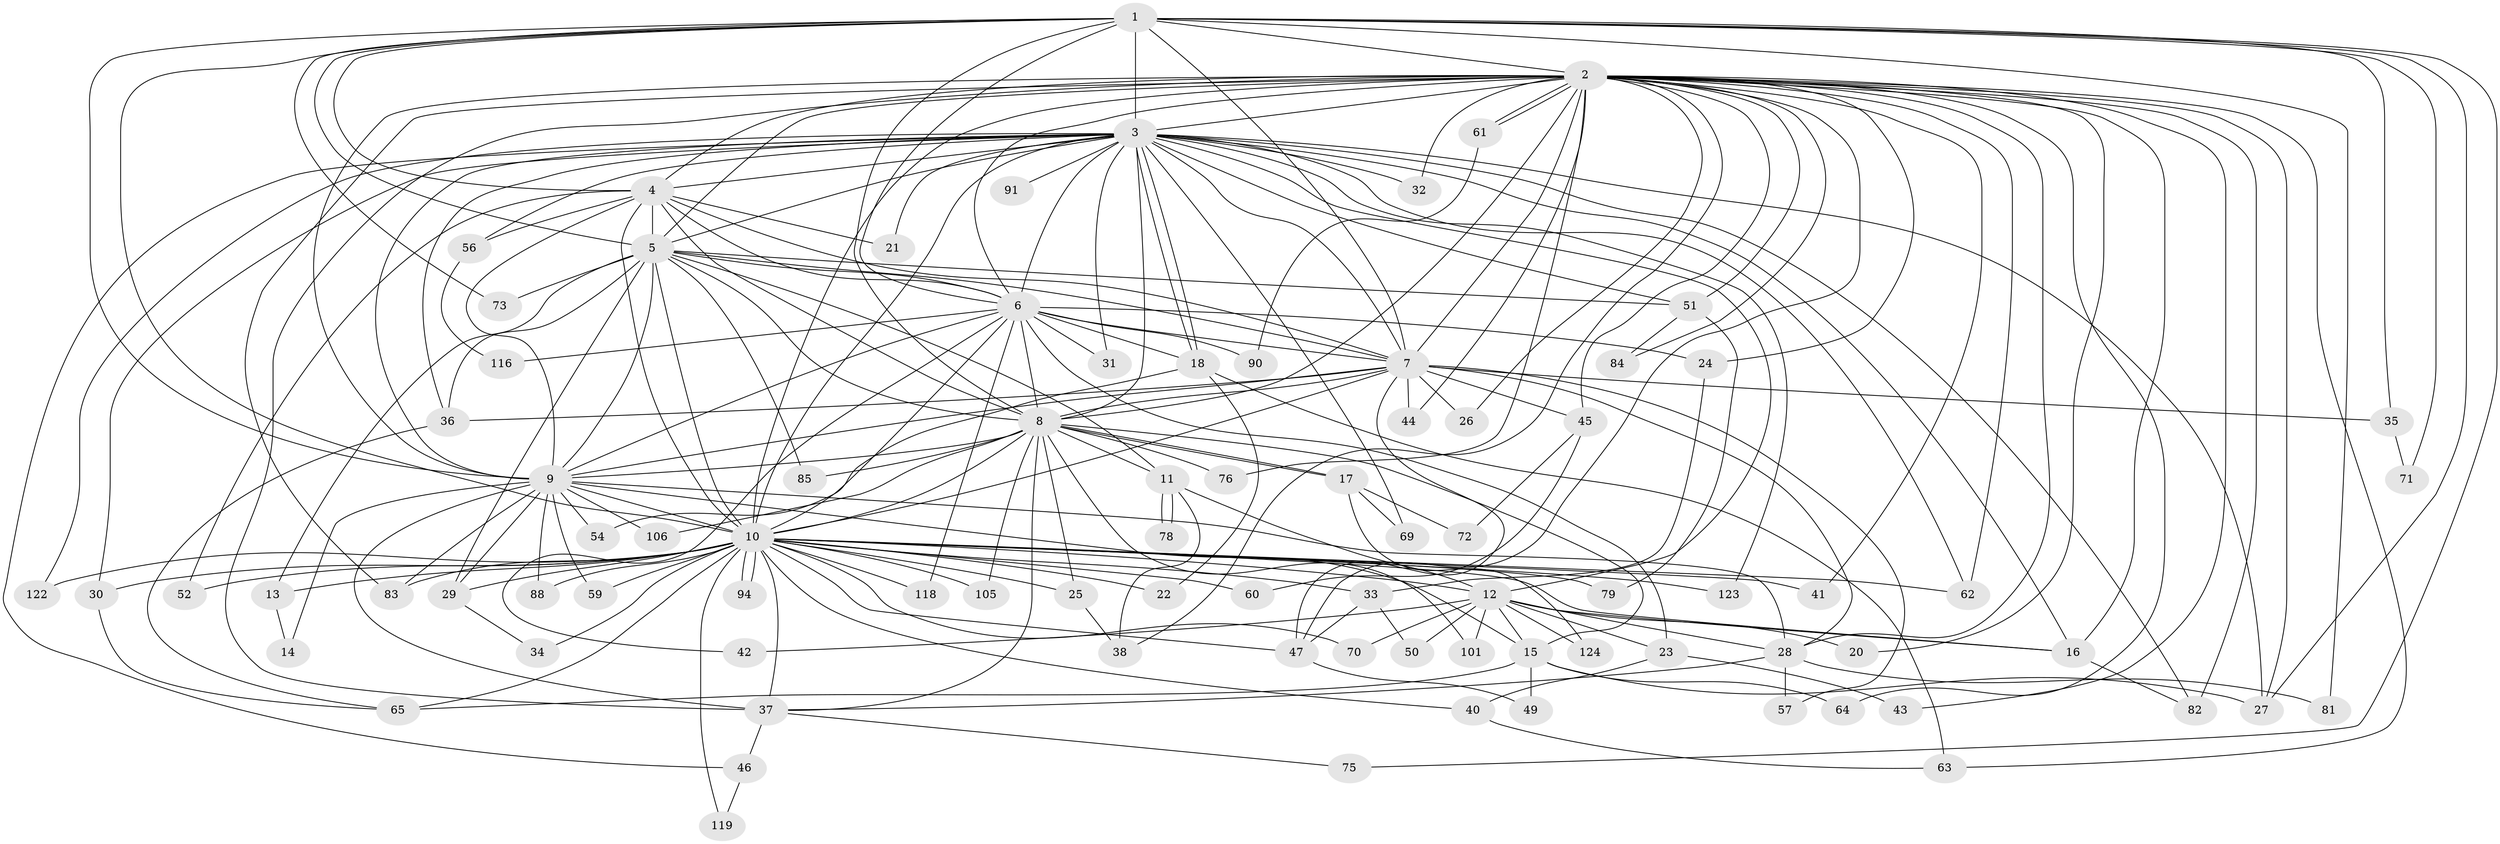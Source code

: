 // original degree distribution, {15: 0.008064516129032258, 41: 0.008064516129032258, 26: 0.008064516129032258, 13: 0.016129032258064516, 18: 0.008064516129032258, 17: 0.008064516129032258, 21: 0.016129032258064516, 20: 0.008064516129032258, 40: 0.008064516129032258, 6: 0.016129032258064516, 3: 0.12096774193548387, 2: 0.6209677419354839, 7: 0.016129032258064516, 5: 0.06451612903225806, 4: 0.07258064516129033}
// Generated by graph-tools (version 1.1) at 2025/17/03/04/25 18:17:57]
// undirected, 86 vertices, 220 edges
graph export_dot {
graph [start="1"]
  node [color=gray90,style=filled];
  1;
  2 [super="+92+95+117+121+113+103"];
  3 [super="+19+67"];
  4 [super="+89"];
  5 [super="+55"];
  6;
  7;
  8;
  9;
  10;
  11;
  12;
  13;
  14;
  15 [super="+39+48"];
  16;
  17;
  18 [super="+97+110"];
  20;
  21;
  22;
  23;
  24;
  25 [super="+53"];
  26;
  27 [super="+114"];
  28 [super="+96+80"];
  29 [super="+100"];
  30;
  31;
  32;
  33;
  34;
  35;
  36 [super="+74+77"];
  37 [super="+66"];
  38;
  40;
  41;
  42;
  43;
  44;
  45 [super="+112"];
  46;
  47 [super="+58+111"];
  49;
  50;
  51 [super="+93"];
  52;
  54;
  56;
  57;
  59;
  60;
  61;
  62 [super="+107"];
  63;
  64;
  65 [super="+68"];
  69;
  70;
  71;
  72;
  73;
  75;
  76;
  78;
  79;
  81;
  82 [super="+98"];
  83 [super="+99+108"];
  84;
  85;
  88;
  90;
  91;
  94;
  101;
  105;
  106;
  116;
  118;
  119;
  122;
  123;
  124;
  1 -- 2;
  1 -- 3;
  1 -- 4;
  1 -- 5;
  1 -- 6;
  1 -- 7;
  1 -- 8;
  1 -- 9;
  1 -- 10;
  1 -- 35;
  1 -- 71;
  1 -- 73;
  1 -- 75;
  1 -- 81;
  1 -- 27;
  2 -- 3 [weight=2];
  2 -- 4;
  2 -- 5;
  2 -- 6;
  2 -- 7 [weight=3];
  2 -- 8 [weight=2];
  2 -- 9 [weight=2];
  2 -- 10 [weight=2];
  2 -- 20;
  2 -- 24;
  2 -- 26;
  2 -- 27;
  2 -- 28;
  2 -- 32;
  2 -- 37 [weight=2];
  2 -- 38;
  2 -- 41;
  2 -- 43;
  2 -- 44;
  2 -- 45;
  2 -- 47;
  2 -- 61;
  2 -- 61;
  2 -- 62;
  2 -- 63;
  2 -- 64;
  2 -- 76;
  2 -- 82;
  2 -- 83;
  2 -- 84;
  2 -- 51;
  2 -- 16;
  3 -- 4;
  3 -- 5;
  3 -- 6;
  3 -- 7;
  3 -- 8;
  3 -- 9;
  3 -- 10;
  3 -- 18 [weight=2];
  3 -- 18;
  3 -- 27;
  3 -- 30;
  3 -- 31;
  3 -- 32;
  3 -- 36;
  3 -- 46;
  3 -- 51;
  3 -- 56;
  3 -- 62;
  3 -- 69;
  3 -- 82;
  3 -- 91 [weight=2];
  3 -- 122;
  3 -- 16;
  3 -- 21;
  3 -- 123;
  3 -- 12;
  4 -- 5 [weight=2];
  4 -- 6;
  4 -- 7;
  4 -- 8;
  4 -- 9;
  4 -- 10;
  4 -- 21;
  4 -- 52;
  4 -- 56;
  5 -- 6;
  5 -- 7 [weight=2];
  5 -- 8;
  5 -- 9;
  5 -- 10;
  5 -- 11;
  5 -- 13;
  5 -- 36;
  5 -- 51;
  5 -- 73;
  5 -- 85;
  5 -- 29 [weight=2];
  6 -- 7;
  6 -- 8;
  6 -- 9;
  6 -- 10;
  6 -- 23;
  6 -- 24;
  6 -- 31;
  6 -- 42;
  6 -- 90;
  6 -- 116;
  6 -- 118;
  6 -- 18;
  7 -- 8;
  7 -- 9;
  7 -- 10;
  7 -- 26;
  7 -- 28;
  7 -- 35;
  7 -- 44;
  7 -- 45 [weight=2];
  7 -- 47;
  7 -- 57;
  7 -- 36;
  8 -- 9;
  8 -- 10;
  8 -- 11;
  8 -- 17;
  8 -- 17;
  8 -- 25;
  8 -- 37;
  8 -- 76;
  8 -- 85;
  8 -- 101;
  8 -- 105;
  8 -- 106;
  8 -- 15;
  9 -- 10;
  9 -- 14;
  9 -- 15;
  9 -- 29;
  9 -- 54;
  9 -- 59;
  9 -- 88;
  9 -- 106;
  9 -- 83;
  9 -- 37;
  9 -- 28;
  10 -- 12;
  10 -- 13;
  10 -- 16;
  10 -- 22;
  10 -- 25;
  10 -- 29;
  10 -- 30;
  10 -- 33;
  10 -- 34;
  10 -- 40;
  10 -- 41;
  10 -- 52;
  10 -- 59;
  10 -- 60;
  10 -- 65;
  10 -- 70;
  10 -- 79;
  10 -- 83 [weight=2];
  10 -- 88;
  10 -- 94;
  10 -- 94;
  10 -- 105;
  10 -- 118;
  10 -- 119;
  10 -- 122;
  10 -- 123;
  10 -- 47;
  10 -- 62;
  10 -- 37;
  11 -- 12;
  11 -- 38;
  11 -- 78;
  11 -- 78;
  12 -- 15;
  12 -- 16;
  12 -- 20;
  12 -- 23;
  12 -- 42;
  12 -- 50;
  12 -- 70;
  12 -- 101;
  12 -- 124;
  12 -- 28;
  13 -- 14;
  15 -- 49;
  15 -- 64;
  15 -- 65;
  15 -- 27;
  16 -- 82;
  17 -- 69;
  17 -- 72;
  17 -- 124;
  18 -- 22;
  18 -- 54;
  18 -- 63;
  23 -- 40;
  23 -- 43;
  24 -- 33;
  25 -- 38;
  28 -- 57;
  28 -- 37;
  28 -- 81;
  29 -- 34;
  30 -- 65;
  33 -- 50;
  33 -- 47;
  35 -- 71;
  36 -- 65;
  37 -- 46;
  37 -- 75;
  40 -- 63;
  45 -- 60;
  45 -- 72;
  46 -- 119;
  47 -- 49;
  51 -- 79;
  51 -- 84;
  56 -- 116;
  61 -- 90;
}
